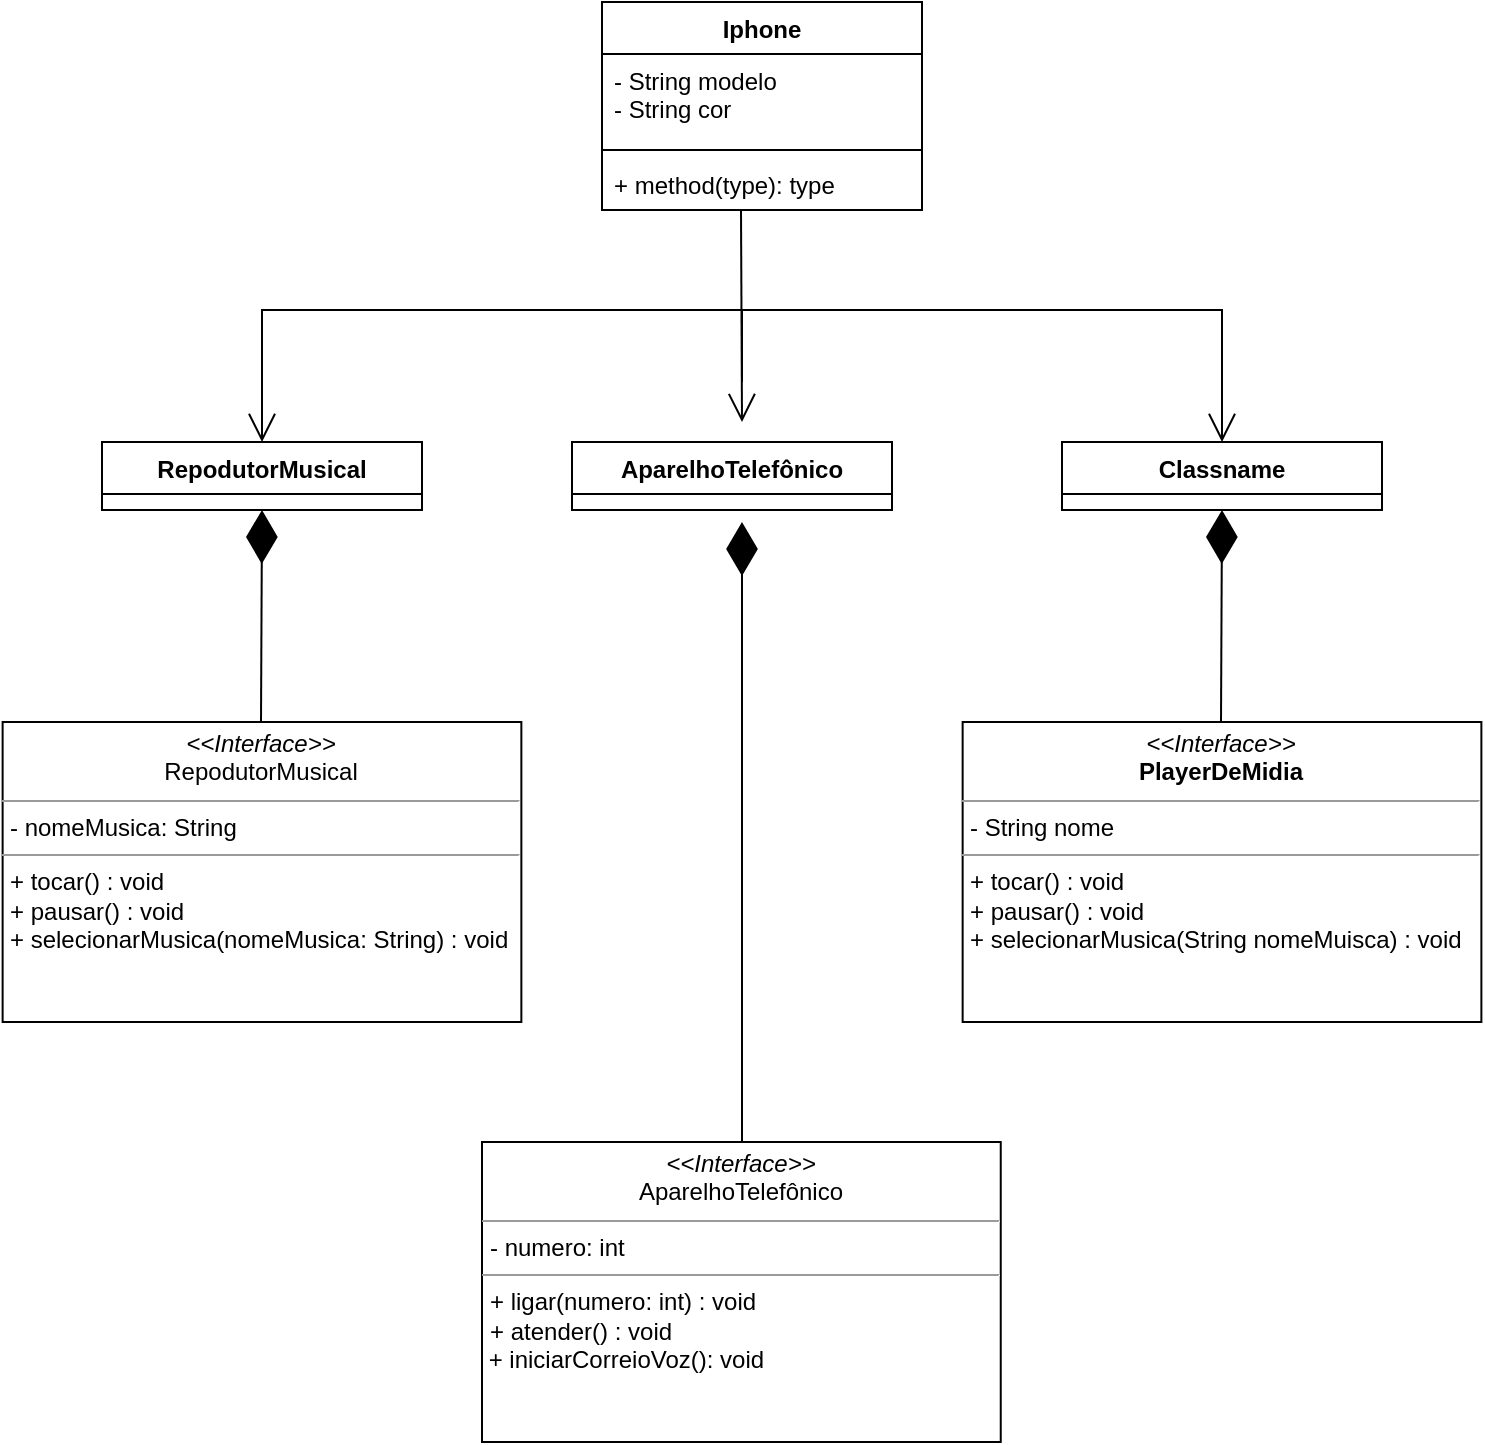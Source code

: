 <mxfile version="21.8.2" type="github">
  <diagram id="C5RBs43oDa-KdzZeNtuy" name="Page-1">
    <mxGraphModel dx="1058" dy="518" grid="1" gridSize="10" guides="1" tooltips="1" connect="1" arrows="1" fold="1" page="1" pageScale="1" pageWidth="827" pageHeight="1169" math="0" shadow="0">
      <root>
        <mxCell id="WIyWlLk6GJQsqaUBKTNV-0" />
        <mxCell id="WIyWlLk6GJQsqaUBKTNV-1" parent="WIyWlLk6GJQsqaUBKTNV-0" />
        <mxCell id="BxWGyI8JhKzKuQ0t7ILO-2" value="Iphone&lt;br&gt;" style="swimlane;fontStyle=1;align=center;verticalAlign=top;childLayout=stackLayout;horizontal=1;startSize=26;horizontalStack=0;resizeParent=1;resizeParentMax=0;resizeLast=0;collapsible=1;marginBottom=0;whiteSpace=wrap;html=1;" vertex="1" parent="WIyWlLk6GJQsqaUBKTNV-1">
          <mxGeometry x="330" y="40" width="160" height="104" as="geometry" />
        </mxCell>
        <mxCell id="BxWGyI8JhKzKuQ0t7ILO-3" value="- String modelo&lt;br&gt;- String cor" style="text;strokeColor=none;fillColor=none;align=left;verticalAlign=top;spacingLeft=4;spacingRight=4;overflow=hidden;rotatable=0;points=[[0,0.5],[1,0.5]];portConstraint=eastwest;whiteSpace=wrap;html=1;" vertex="1" parent="BxWGyI8JhKzKuQ0t7ILO-2">
          <mxGeometry y="26" width="160" height="44" as="geometry" />
        </mxCell>
        <mxCell id="BxWGyI8JhKzKuQ0t7ILO-4" value="" style="line;strokeWidth=1;fillColor=none;align=left;verticalAlign=middle;spacingTop=-1;spacingLeft=3;spacingRight=3;rotatable=0;labelPosition=right;points=[];portConstraint=eastwest;strokeColor=inherit;" vertex="1" parent="BxWGyI8JhKzKuQ0t7ILO-2">
          <mxGeometry y="70" width="160" height="8" as="geometry" />
        </mxCell>
        <mxCell id="BxWGyI8JhKzKuQ0t7ILO-5" value="+ method(type): type" style="text;strokeColor=none;fillColor=none;align=left;verticalAlign=top;spacingLeft=4;spacingRight=4;overflow=hidden;rotatable=0;points=[[0,0.5],[1,0.5]];portConstraint=eastwest;whiteSpace=wrap;html=1;" vertex="1" parent="BxWGyI8JhKzKuQ0t7ILO-2">
          <mxGeometry y="78" width="160" height="26" as="geometry" />
        </mxCell>
        <mxCell id="BxWGyI8JhKzKuQ0t7ILO-18" value="" style="endArrow=open;endFill=1;endSize=12;html=1;rounded=0;entryX=0.5;entryY=0;entryDx=0;entryDy=0;" edge="1" parent="WIyWlLk6GJQsqaUBKTNV-1">
          <mxGeometry width="160" relative="1" as="geometry">
            <mxPoint x="399.5" y="144" as="sourcePoint" />
            <mxPoint x="400" y="250" as="targetPoint" />
            <Array as="points" />
          </mxGeometry>
        </mxCell>
        <mxCell id="BxWGyI8JhKzKuQ0t7ILO-23" value="" style="endArrow=open;endFill=1;endSize=12;html=1;rounded=0;" edge="1" parent="WIyWlLk6GJQsqaUBKTNV-1">
          <mxGeometry width="160" relative="1" as="geometry">
            <mxPoint x="400" y="194" as="sourcePoint" />
            <mxPoint x="160" y="260" as="targetPoint" />
            <Array as="points">
              <mxPoint x="160" y="194" />
            </Array>
          </mxGeometry>
        </mxCell>
        <mxCell id="BxWGyI8JhKzKuQ0t7ILO-30" value="" style="endArrow=open;endFill=1;endSize=12;html=1;rounded=0;" edge="1" parent="WIyWlLk6GJQsqaUBKTNV-1">
          <mxGeometry width="160" relative="1" as="geometry">
            <mxPoint x="400" y="230" as="sourcePoint" />
            <mxPoint x="640" y="260" as="targetPoint" />
            <Array as="points">
              <mxPoint x="400" y="194" />
              <mxPoint x="640" y="194" />
            </Array>
          </mxGeometry>
        </mxCell>
        <mxCell id="BxWGyI8JhKzKuQ0t7ILO-32" value="&lt;p style=&quot;margin:0px;margin-top:4px;text-align:center;&quot;&gt;&lt;i&gt;&amp;lt;&amp;lt;Interface&amp;gt;&amp;gt;&lt;/i&gt;&lt;br&gt;RepodutorMusical&lt;br&gt;&lt;/p&gt;&lt;hr size=&quot;1&quot;&gt;&lt;p style=&quot;margin:0px;margin-left:4px;&quot;&gt;- nomeMusica: String&lt;/p&gt;&lt;hr size=&quot;1&quot;&gt;&lt;p style=&quot;margin:0px;margin-left:4px;&quot;&gt;+ tocar() : void&lt;br&gt;+ pausar() : void&lt;br&gt;&lt;/p&gt;&lt;p style=&quot;margin:0px;margin-left:4px;&quot;&gt;+ selecionarMusica&lt;span style=&quot;background-color: initial;&quot;&gt;(nomeMusica: String) : void&lt;/span&gt;&lt;/p&gt;" style="verticalAlign=top;align=left;overflow=fill;fontSize=12;fontFamily=Helvetica;html=1;whiteSpace=wrap;" vertex="1" parent="WIyWlLk6GJQsqaUBKTNV-1">
          <mxGeometry x="30.31" y="400" width="259.37" height="150" as="geometry" />
        </mxCell>
        <mxCell id="BxWGyI8JhKzKuQ0t7ILO-36" value="RepodutorMusical" style="swimlane;fontStyle=1;align=center;verticalAlign=top;childLayout=stackLayout;horizontal=1;startSize=26;horizontalStack=0;resizeParent=1;resizeParentMax=0;resizeLast=0;collapsible=1;marginBottom=0;whiteSpace=wrap;html=1;" vertex="1" parent="WIyWlLk6GJQsqaUBKTNV-1">
          <mxGeometry x="80" y="260" width="160" height="34" as="geometry" />
        </mxCell>
        <mxCell id="BxWGyI8JhKzKuQ0t7ILO-47" value="AparelhoTelefônico" style="swimlane;fontStyle=1;align=center;verticalAlign=top;childLayout=stackLayout;horizontal=1;startSize=26;horizontalStack=0;resizeParent=1;resizeParentMax=0;resizeLast=0;collapsible=1;marginBottom=0;whiteSpace=wrap;html=1;" vertex="1" parent="WIyWlLk6GJQsqaUBKTNV-1">
          <mxGeometry x="315" y="260" width="160" height="34" as="geometry" />
        </mxCell>
        <mxCell id="BxWGyI8JhKzKuQ0t7ILO-55" value="" style="endArrow=diamondThin;endFill=1;endSize=24;html=1;rounded=0;entryX=0.5;entryY=1;entryDx=0;entryDy=0;" edge="1" parent="WIyWlLk6GJQsqaUBKTNV-1" target="BxWGyI8JhKzKuQ0t7ILO-36">
          <mxGeometry width="160" relative="1" as="geometry">
            <mxPoint x="159.5" y="400" as="sourcePoint" />
            <mxPoint x="159.5" y="340" as="targetPoint" />
          </mxGeometry>
        </mxCell>
        <mxCell id="BxWGyI8JhKzKuQ0t7ILO-56" value="" style="endArrow=diamondThin;endFill=1;endSize=24;html=1;rounded=0;" edge="1" parent="WIyWlLk6GJQsqaUBKTNV-1">
          <mxGeometry width="160" relative="1" as="geometry">
            <mxPoint x="400" y="610" as="sourcePoint" />
            <mxPoint x="400" y="300" as="targetPoint" />
          </mxGeometry>
        </mxCell>
        <mxCell id="BxWGyI8JhKzKuQ0t7ILO-57" value="" style="endArrow=diamondThin;endFill=1;endSize=24;html=1;rounded=0;entryX=0.5;entryY=1;entryDx=0;entryDy=0;" edge="1" parent="WIyWlLk6GJQsqaUBKTNV-1" target="BxWGyI8JhKzKuQ0t7ILO-58">
          <mxGeometry width="160" relative="1" as="geometry">
            <mxPoint x="639.5" y="400" as="sourcePoint" />
            <mxPoint x="639.5" y="340" as="targetPoint" />
          </mxGeometry>
        </mxCell>
        <mxCell id="BxWGyI8JhKzKuQ0t7ILO-58" value="Classname" style="swimlane;fontStyle=1;align=center;verticalAlign=top;childLayout=stackLayout;horizontal=1;startSize=26;horizontalStack=0;resizeParent=1;resizeParentMax=0;resizeLast=0;collapsible=1;marginBottom=0;whiteSpace=wrap;html=1;" vertex="1" parent="WIyWlLk6GJQsqaUBKTNV-1">
          <mxGeometry x="560" y="260" width="160" height="34" as="geometry" />
        </mxCell>
        <mxCell id="BxWGyI8JhKzKuQ0t7ILO-60" value="&lt;p style=&quot;margin:0px;margin-top:4px;text-align:center;&quot;&gt;&lt;i&gt;&amp;lt;&amp;lt;Interface&amp;gt;&amp;gt;&lt;/i&gt;&lt;br&gt;AparelhoTelefônico&lt;br&gt;&lt;/p&gt;&lt;hr size=&quot;1&quot;&gt;&lt;p style=&quot;margin:0px;margin-left:4px;&quot;&gt;- numero: int&lt;/p&gt;&lt;hr size=&quot;1&quot;&gt;&lt;p style=&quot;margin:0px;margin-left:4px;&quot;&gt;+&amp;nbsp;ligar(numero: int) : void&lt;br&gt;+ atender() : void&lt;/p&gt;&amp;nbsp;+ iniciarCorreioVoz(): void" style="verticalAlign=top;align=left;overflow=fill;fontSize=12;fontFamily=Helvetica;html=1;whiteSpace=wrap;" vertex="1" parent="WIyWlLk6GJQsqaUBKTNV-1">
          <mxGeometry x="270" y="610" width="259.37" height="150" as="geometry" />
        </mxCell>
        <mxCell id="BxWGyI8JhKzKuQ0t7ILO-61" value="&lt;p style=&quot;margin:0px;margin-top:4px;text-align:center;&quot;&gt;&lt;i&gt;&amp;lt;&amp;lt;Interface&amp;gt;&amp;gt;&lt;/i&gt;&lt;br&gt;&lt;b&gt;PlayerDeMidia&lt;/b&gt;&lt;/p&gt;&lt;hr size=&quot;1&quot;&gt;&lt;p style=&quot;margin:0px;margin-left:4px;&quot;&gt;- String nome&lt;/p&gt;&lt;hr size=&quot;1&quot;&gt;&lt;p style=&quot;margin:0px;margin-left:4px;&quot;&gt;+ tocar() : void&lt;br&gt;+ pausar() : void&lt;br&gt;&lt;/p&gt;&lt;p style=&quot;margin:0px;margin-left:4px;&quot;&gt;+ selecionarMusica&lt;span style=&quot;background-color: initial;&quot;&gt;(String nomeMuisca) : void&lt;/span&gt;&lt;/p&gt;" style="verticalAlign=top;align=left;overflow=fill;fontSize=12;fontFamily=Helvetica;html=1;whiteSpace=wrap;" vertex="1" parent="WIyWlLk6GJQsqaUBKTNV-1">
          <mxGeometry x="510.32" y="400" width="259.37" height="150" as="geometry" />
        </mxCell>
      </root>
    </mxGraphModel>
  </diagram>
</mxfile>
